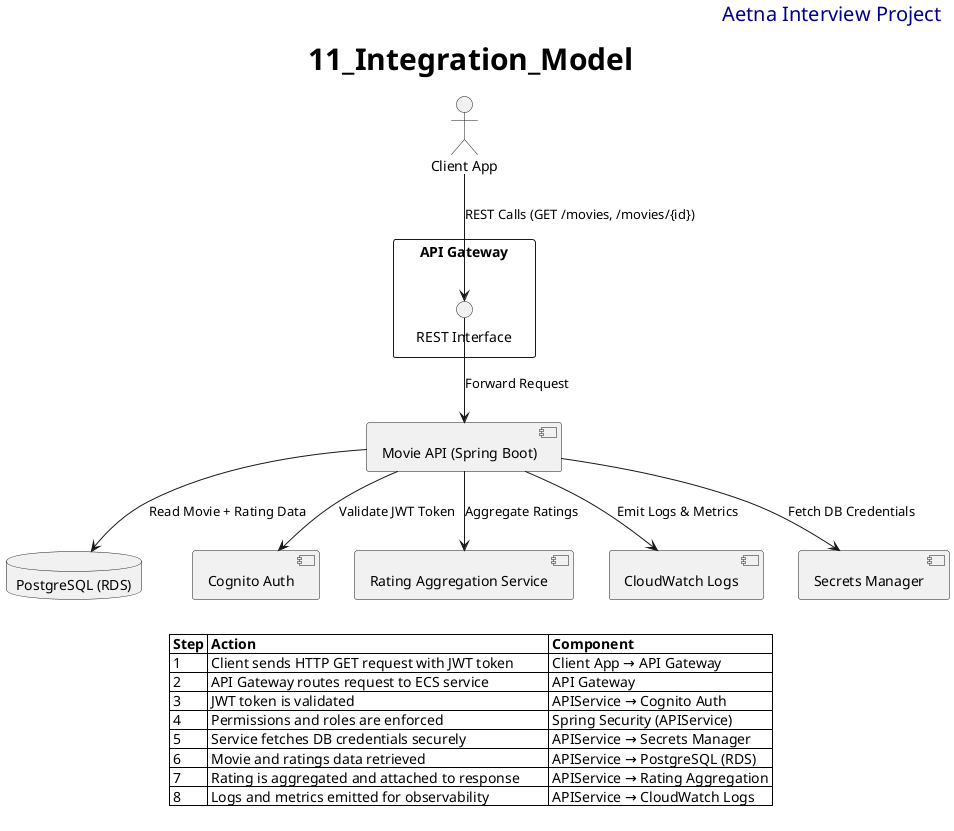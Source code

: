 @startuml 11_Integration_Model

' Project and Title Header
skinparam HeaderFontSize 20
skinparam HeaderFontColor #00008B
header Aetna Interview Project

skinparam titleFontSize 30
title 11_Integration_Model

' Make the legend/table lighter
skinparam LegendBackgroundColor #F2F2F2  ' light gray
skinparam LegendBorderColor #CCCCCC       ' subtle border

actor "Client App" as Client
rectangle "API Gateway" {
    interface "REST Interface" as API
}

component "Movie API (Spring Boot)" as APIService
database "PostgreSQL (RDS)" as DB
component "Cognito Auth" as Auth
component "Rating Aggregation Service" as Ratings
component "CloudWatch Logs" as Logs
component "Secrets Manager" as Secrets

Client --> API : REST Calls (GET /movies, /movies/{id})
API --> APIService : Forward Request
APIService --> Auth : Validate JWT Token
APIService --> DB : Read Movie + Rating Data
APIService --> Ratings : Aggregate Ratings
APIService --> Secrets : Fetch DB Credentials
APIService --> Logs : Emit Logs & Metrics

legend bottom
|= Step |= Action                                              |= Component                   |
| 1     | Client sends HTTP GET request with JWT token         | Client App → API Gateway     |
| 2     | API Gateway routes request to ECS service            | API Gateway                  |
| 3     | JWT token is validated                               | APIService → Cognito Auth    |
| 4     | Permissions and roles are enforced                   | Spring Security (APIService) |
| 5     | Service fetches DB credentials securely              | APIService → Secrets Manager |
| 6     | Movie and ratings data retrieved                     | APIService → PostgreSQL (RDS)|
| 7     | Rating is aggregated and attached to response        | APIService → Rating Aggregation |
| 8     | Logs and metrics emitted for observability           | APIService → CloudWatch Logs |
endlegend

@enduml
